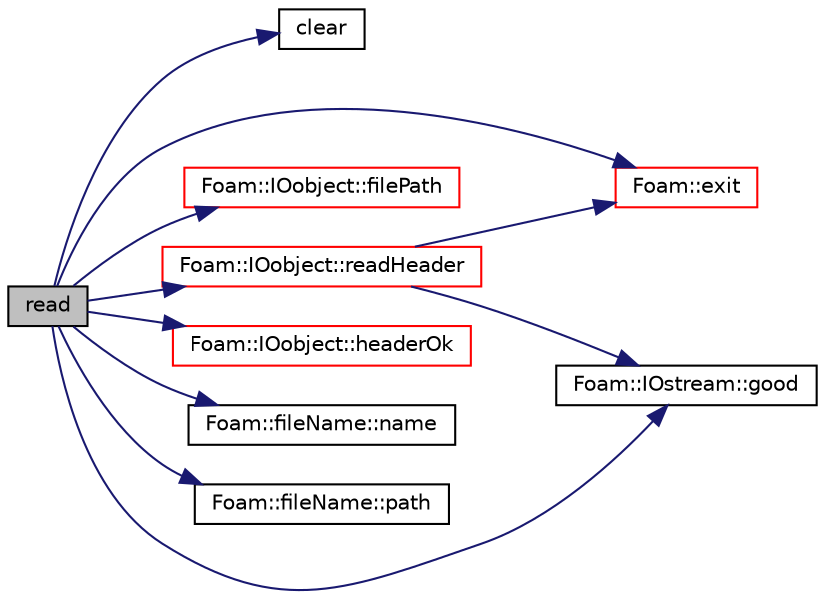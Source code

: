 digraph "read"
{
  bgcolor="transparent";
  edge [fontname="Helvetica",fontsize="10",labelfontname="Helvetica",labelfontsize="10"];
  node [fontname="Helvetica",fontsize="10",shape=record];
  rankdir="LR";
  Node1 [label="read",height=0.2,width=0.4,color="black", fillcolor="grey75", style="filled", fontcolor="black"];
  Node1 -> Node2 [color="midnightblue",fontsize="10",style="solid",fontname="Helvetica"];
  Node2 [label="clear",height=0.2,width=0.4,color="black",URL="$a03238.html#a0d972f1186e0939b42675a2df621c10e"];
  Node1 -> Node3 [color="midnightblue",fontsize="10",style="solid",fontname="Helvetica"];
  Node3 [label="Foam::exit",height=0.2,width=0.4,color="red",URL="$a10979.html#a06ca7250d8e89caf05243ec094843642"];
  Node1 -> Node4 [color="midnightblue",fontsize="10",style="solid",fontname="Helvetica"];
  Node4 [label="Foam::IOobject::filePath",height=0.2,width=0.4,color="red",URL="$a01197.html#ae01669f614e6edcf76455737b47707fd",tooltip="Return complete path + object name if the file exists. "];
  Node1 -> Node5 [color="midnightblue",fontsize="10",style="solid",fontname="Helvetica"];
  Node5 [label="Foam::IOstream::good",height=0.2,width=0.4,color="black",URL="$a01203.html#ad2e41c8280b6cdf93d39e1135d2abdf7",tooltip="Return true if next operation might succeed. "];
  Node1 -> Node6 [color="midnightblue",fontsize="10",style="solid",fontname="Helvetica"];
  Node6 [label="Foam::IOobject::headerOk",height=0.2,width=0.4,color="red",URL="$a01197.html#a9d4879c850ce41d945ff77e788de3a23",tooltip="Read and check header info. "];
  Node1 -> Node7 [color="midnightblue",fontsize="10",style="solid",fontname="Helvetica"];
  Node7 [label="Foam::fileName::name",height=0.2,width=0.4,color="black",URL="$a00790.html#a998485fa6e866c6158d991d4cfd4e384",tooltip="Return file name (part beyond last /) "];
  Node1 -> Node8 [color="midnightblue",fontsize="10",style="solid",fontname="Helvetica"];
  Node8 [label="Foam::fileName::path",height=0.2,width=0.4,color="black",URL="$a00790.html#a64f21303d7e52f52cda7be219af9ef54",tooltip="Return directory path name (part before last /) "];
  Node1 -> Node9 [color="midnightblue",fontsize="10",style="solid",fontname="Helvetica"];
  Node9 [label="Foam::IOobject::readHeader",height=0.2,width=0.4,color="red",URL="$a01197.html#acc5353ca76293212d9dba8a82c0d9a44",tooltip="Read header. "];
  Node9 -> Node3 [color="midnightblue",fontsize="10",style="solid",fontname="Helvetica"];
  Node9 -> Node5 [color="midnightblue",fontsize="10",style="solid",fontname="Helvetica"];
}
